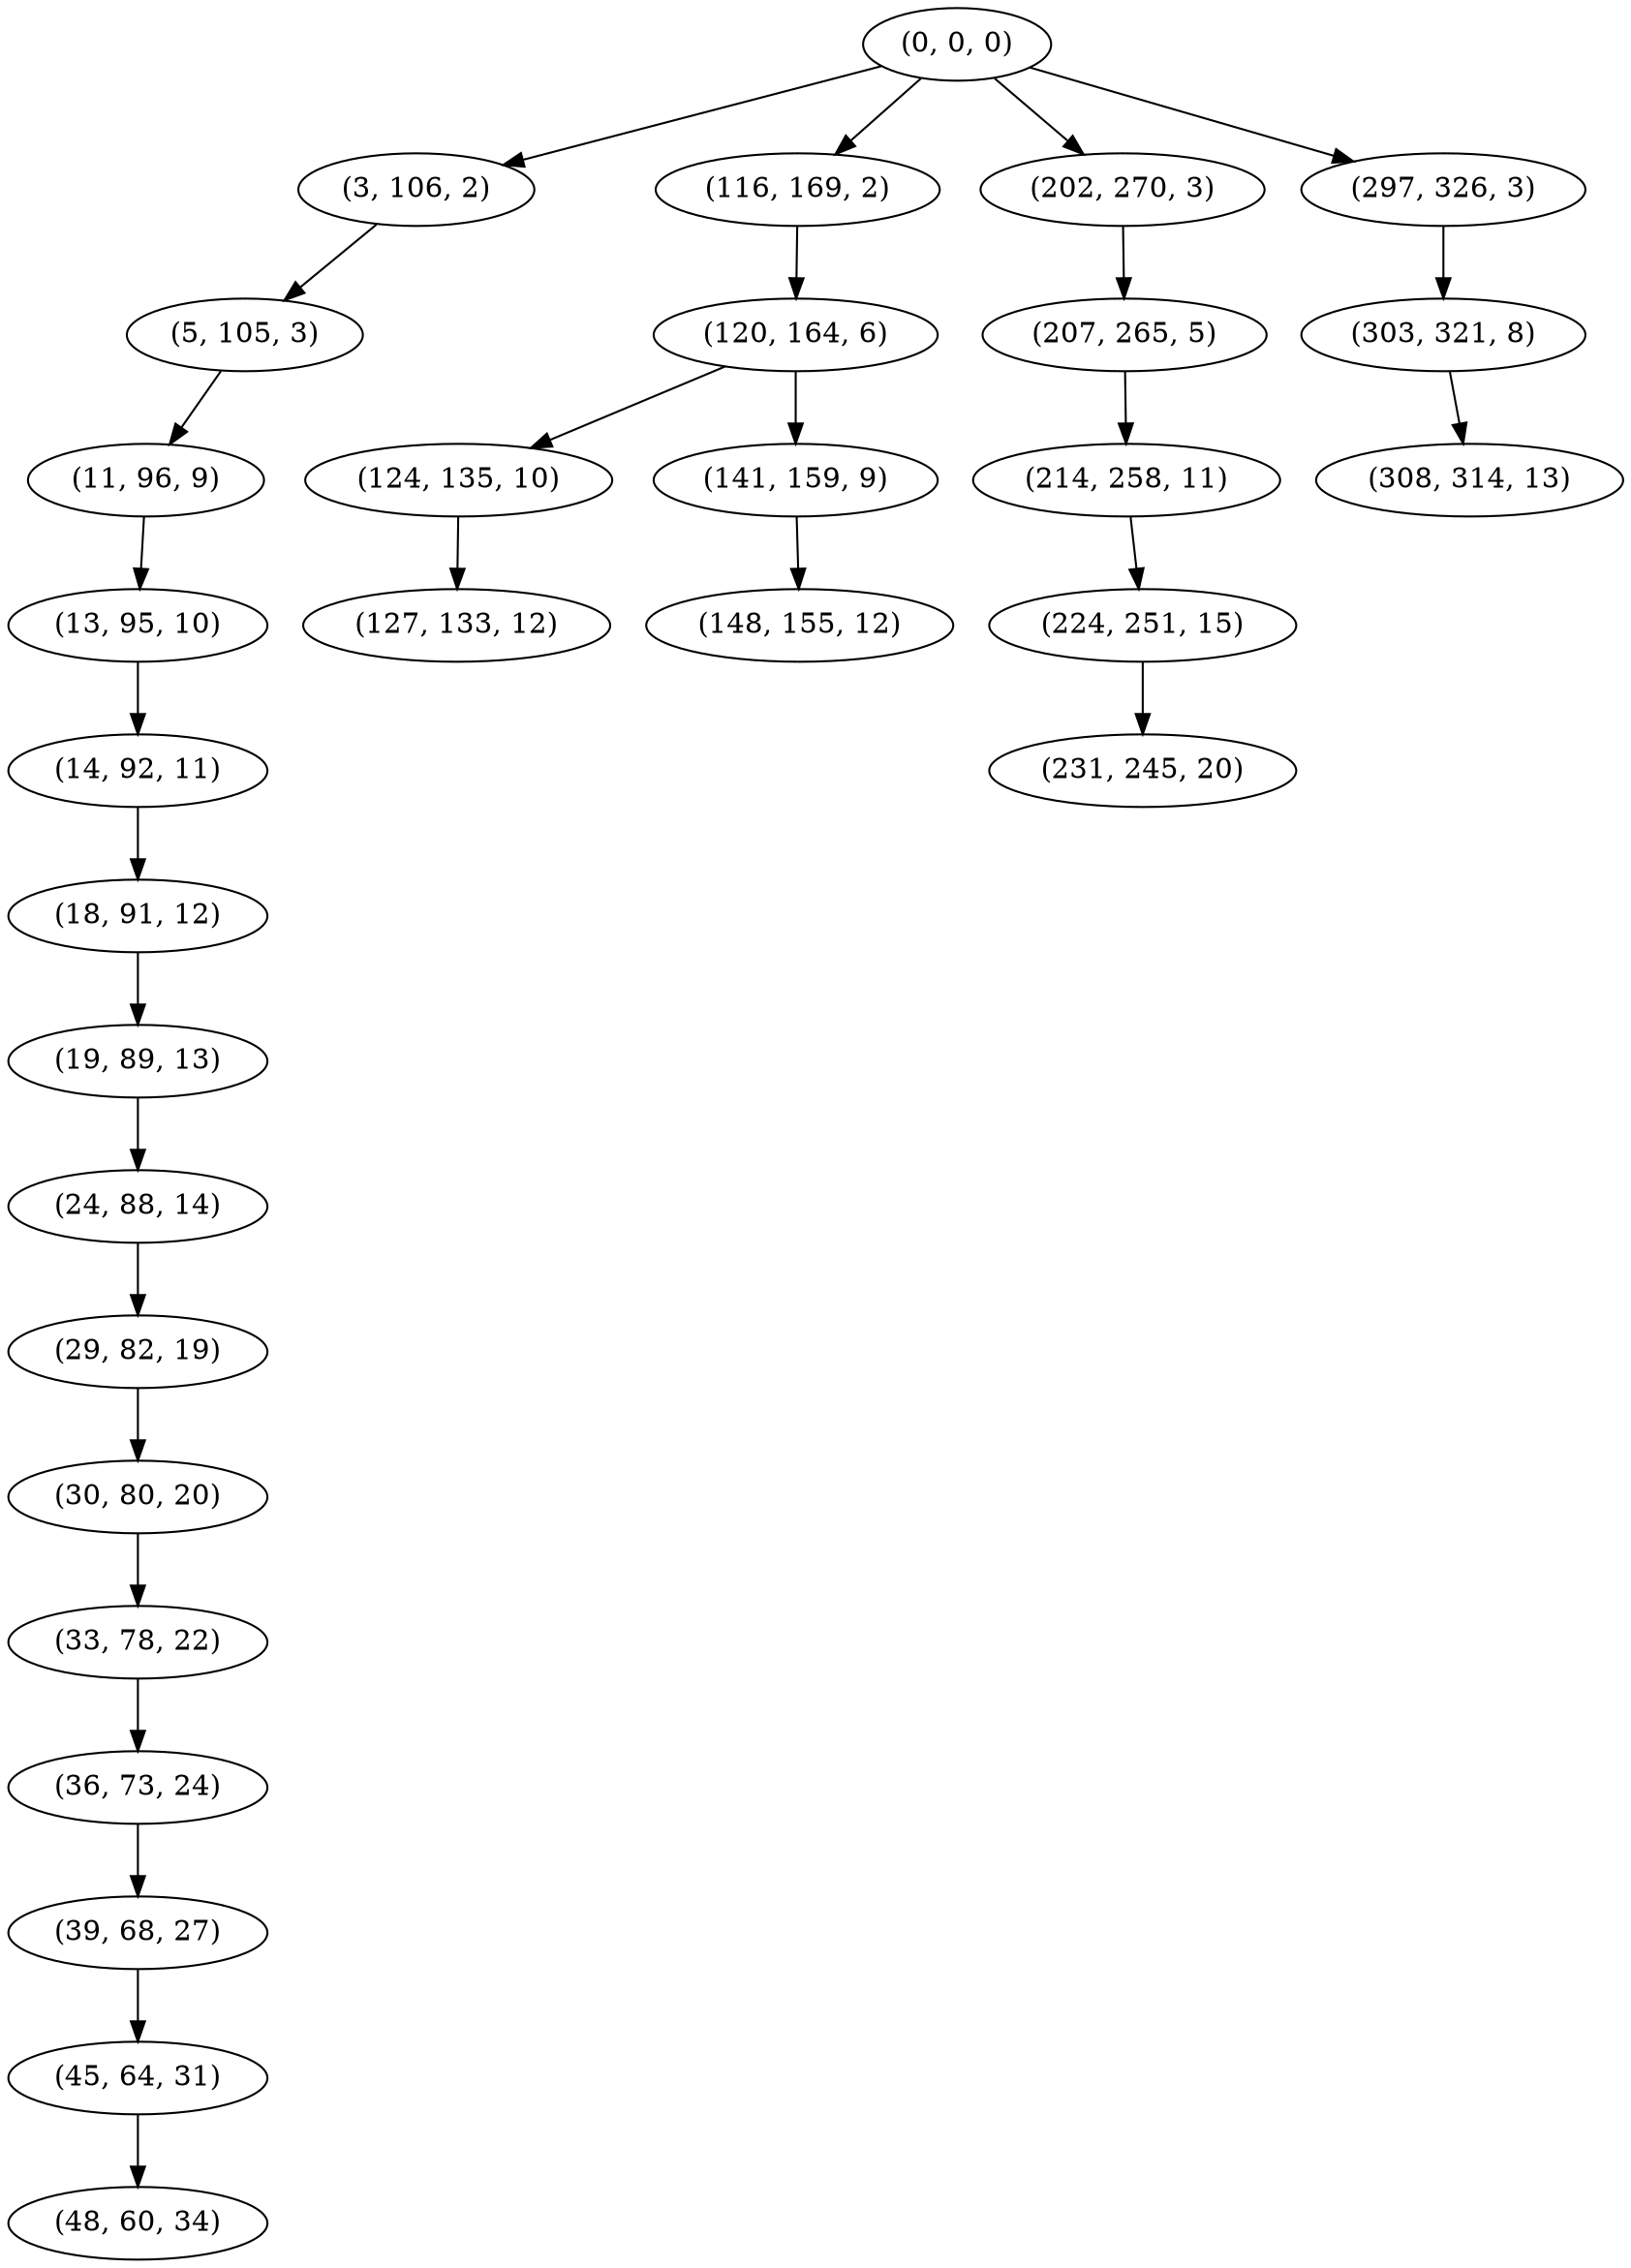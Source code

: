 digraph tree {
    "(0, 0, 0)";
    "(3, 106, 2)";
    "(5, 105, 3)";
    "(11, 96, 9)";
    "(13, 95, 10)";
    "(14, 92, 11)";
    "(18, 91, 12)";
    "(19, 89, 13)";
    "(24, 88, 14)";
    "(29, 82, 19)";
    "(30, 80, 20)";
    "(33, 78, 22)";
    "(36, 73, 24)";
    "(39, 68, 27)";
    "(45, 64, 31)";
    "(48, 60, 34)";
    "(116, 169, 2)";
    "(120, 164, 6)";
    "(124, 135, 10)";
    "(127, 133, 12)";
    "(141, 159, 9)";
    "(148, 155, 12)";
    "(202, 270, 3)";
    "(207, 265, 5)";
    "(214, 258, 11)";
    "(224, 251, 15)";
    "(231, 245, 20)";
    "(297, 326, 3)";
    "(303, 321, 8)";
    "(308, 314, 13)";
    "(0, 0, 0)" -> "(3, 106, 2)";
    "(0, 0, 0)" -> "(116, 169, 2)";
    "(0, 0, 0)" -> "(202, 270, 3)";
    "(0, 0, 0)" -> "(297, 326, 3)";
    "(3, 106, 2)" -> "(5, 105, 3)";
    "(5, 105, 3)" -> "(11, 96, 9)";
    "(11, 96, 9)" -> "(13, 95, 10)";
    "(13, 95, 10)" -> "(14, 92, 11)";
    "(14, 92, 11)" -> "(18, 91, 12)";
    "(18, 91, 12)" -> "(19, 89, 13)";
    "(19, 89, 13)" -> "(24, 88, 14)";
    "(24, 88, 14)" -> "(29, 82, 19)";
    "(29, 82, 19)" -> "(30, 80, 20)";
    "(30, 80, 20)" -> "(33, 78, 22)";
    "(33, 78, 22)" -> "(36, 73, 24)";
    "(36, 73, 24)" -> "(39, 68, 27)";
    "(39, 68, 27)" -> "(45, 64, 31)";
    "(45, 64, 31)" -> "(48, 60, 34)";
    "(116, 169, 2)" -> "(120, 164, 6)";
    "(120, 164, 6)" -> "(124, 135, 10)";
    "(120, 164, 6)" -> "(141, 159, 9)";
    "(124, 135, 10)" -> "(127, 133, 12)";
    "(141, 159, 9)" -> "(148, 155, 12)";
    "(202, 270, 3)" -> "(207, 265, 5)";
    "(207, 265, 5)" -> "(214, 258, 11)";
    "(214, 258, 11)" -> "(224, 251, 15)";
    "(224, 251, 15)" -> "(231, 245, 20)";
    "(297, 326, 3)" -> "(303, 321, 8)";
    "(303, 321, 8)" -> "(308, 314, 13)";
}
